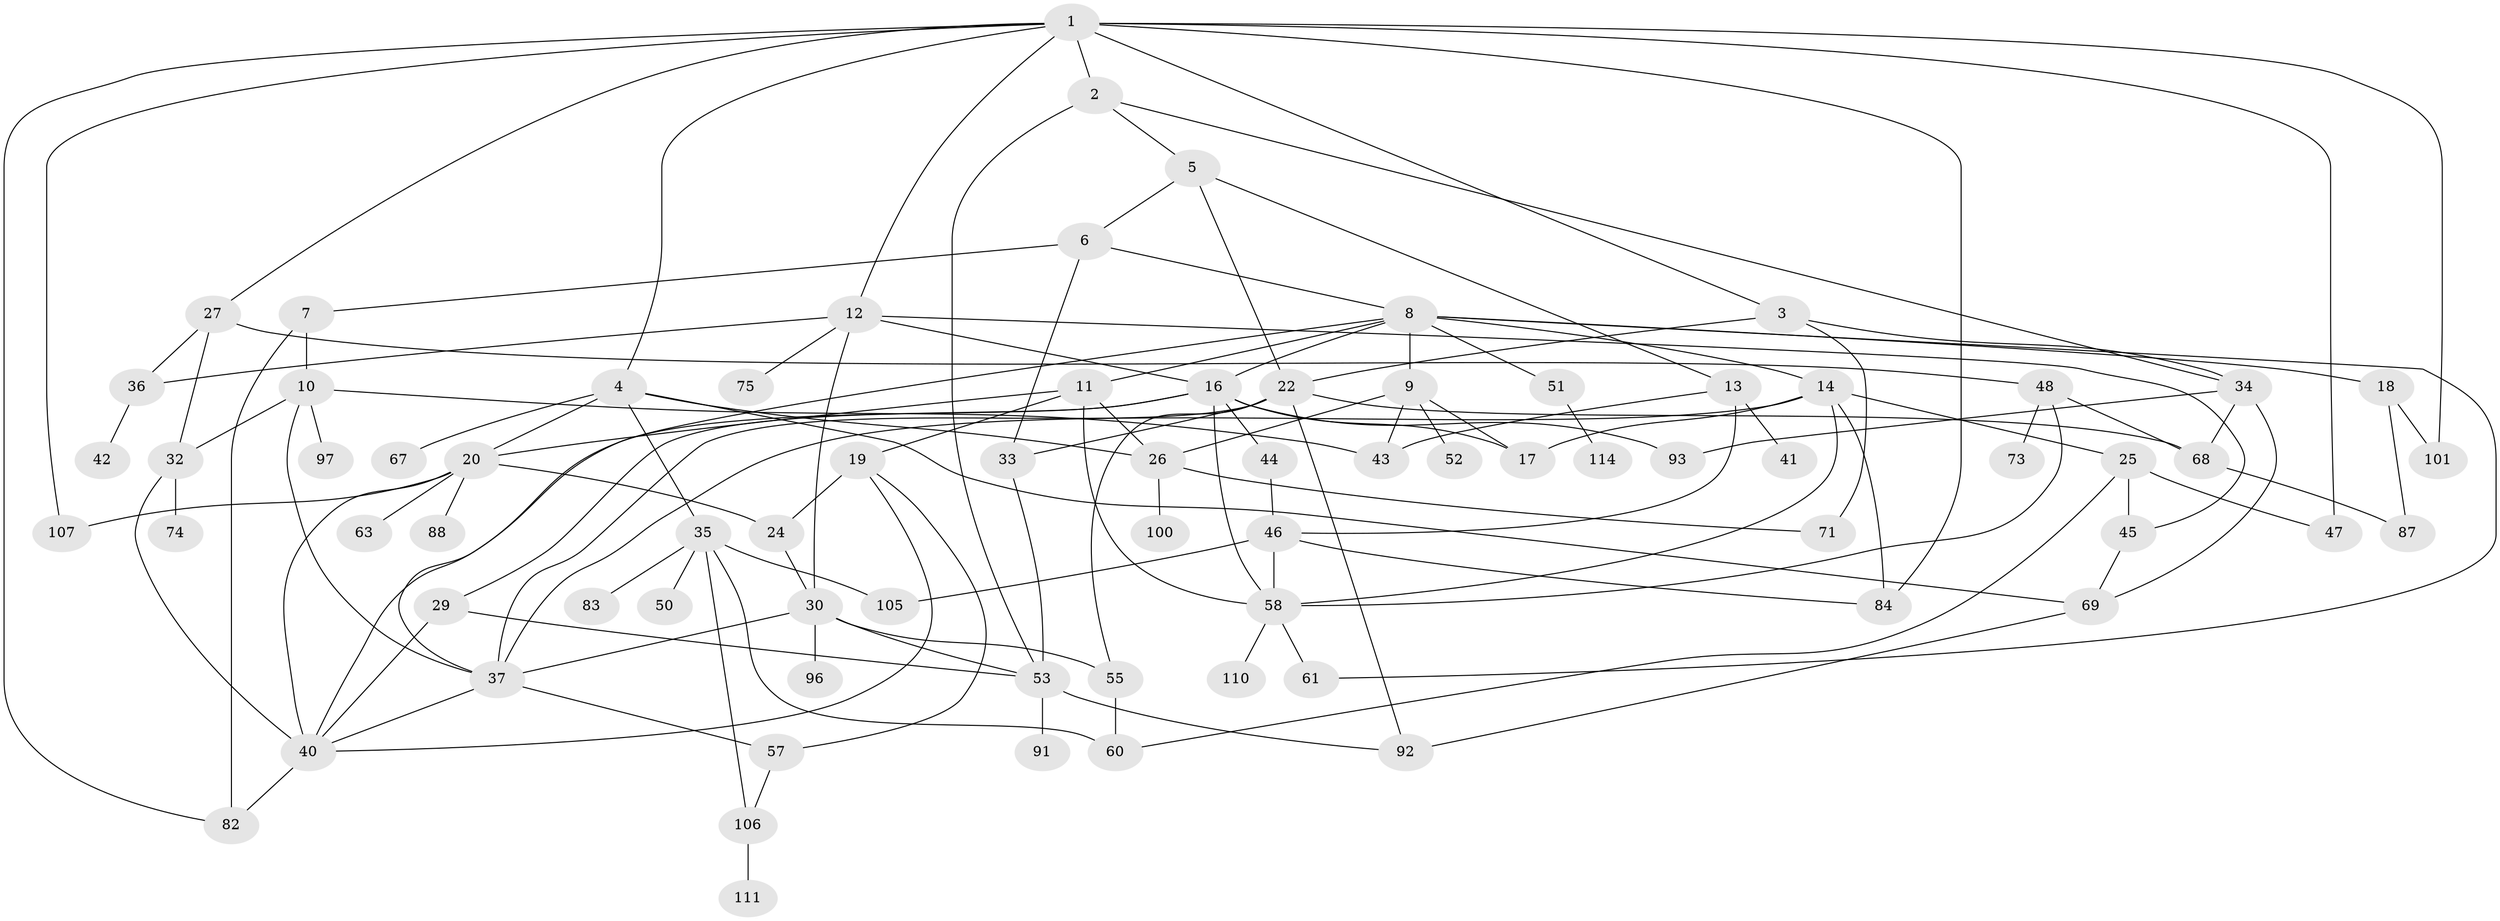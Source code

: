 // Generated by graph-tools (version 1.1) at 2025/23/03/03/25 07:23:30]
// undirected, 76 vertices, 131 edges
graph export_dot {
graph [start="1"]
  node [color=gray90,style=filled];
  1 [super="+23"];
  2;
  3 [super="+86"];
  4 [super="+28"];
  5 [super="+81"];
  6;
  7 [super="+66"];
  8 [super="+31"];
  9 [super="+94"];
  10 [super="+79"];
  11;
  12 [super="+21"];
  13;
  14 [super="+15"];
  16 [super="+104"];
  17 [super="+56"];
  18;
  19 [super="+54"];
  20 [super="+80"];
  22 [super="+65"];
  24;
  25 [super="+39"];
  26 [super="+77"];
  27;
  29;
  30 [super="+95"];
  32;
  33;
  34 [super="+72"];
  35 [super="+38"];
  36;
  37 [super="+76"];
  40 [super="+103"];
  41 [super="+70"];
  42;
  43 [super="+102"];
  44 [super="+49"];
  45;
  46 [super="+62"];
  47;
  48;
  50 [super="+98"];
  51;
  52;
  53 [super="+78"];
  55 [super="+64"];
  57 [super="+112"];
  58 [super="+59"];
  60 [super="+108"];
  61;
  63;
  67;
  68 [super="+99"];
  69 [super="+85"];
  71;
  73;
  74;
  75;
  82;
  83;
  84 [super="+90"];
  87 [super="+89"];
  88;
  91 [super="+113"];
  92;
  93 [super="+109"];
  96;
  97;
  100;
  101;
  105;
  106;
  107;
  110;
  111;
  114;
  1 -- 2;
  1 -- 3;
  1 -- 4;
  1 -- 12;
  1 -- 107;
  1 -- 82;
  1 -- 84;
  1 -- 101;
  1 -- 27;
  1 -- 47;
  2 -- 5;
  2 -- 34;
  2 -- 53;
  3 -- 22;
  3 -- 71;
  3 -- 34;
  4 -- 20;
  4 -- 26;
  4 -- 35;
  4 -- 67;
  4 -- 69;
  5 -- 6;
  5 -- 13;
  5 -- 22;
  6 -- 7;
  6 -- 8;
  6 -- 33;
  7 -- 10;
  7 -- 82;
  8 -- 9;
  8 -- 11;
  8 -- 14;
  8 -- 16;
  8 -- 18;
  8 -- 51;
  8 -- 61;
  8 -- 37;
  9 -- 43;
  9 -- 52;
  9 -- 26;
  9 -- 17;
  10 -- 32;
  10 -- 97;
  10 -- 37;
  10 -- 43;
  11 -- 19;
  11 -- 58;
  11 -- 20;
  11 -- 26;
  12 -- 30;
  12 -- 75;
  12 -- 16;
  12 -- 45;
  12 -- 36;
  13 -- 41 [weight=2];
  13 -- 46;
  13 -- 43;
  14 -- 37;
  14 -- 17;
  14 -- 58;
  14 -- 25;
  14 -- 84;
  16 -- 29;
  16 -- 44;
  16 -- 40;
  16 -- 58;
  16 -- 17;
  16 -- 93;
  18 -- 87;
  18 -- 101;
  19 -- 40;
  19 -- 24;
  19 -- 57;
  20 -- 24;
  20 -- 40;
  20 -- 63;
  20 -- 107;
  20 -- 88;
  22 -- 55;
  22 -- 33;
  22 -- 37;
  22 -- 92;
  22 -- 68;
  24 -- 30;
  25 -- 60;
  25 -- 45;
  25 -- 47;
  26 -- 100;
  26 -- 71;
  27 -- 32;
  27 -- 48;
  27 -- 36;
  29 -- 53;
  29 -- 40;
  30 -- 37;
  30 -- 96;
  30 -- 55;
  30 -- 53;
  32 -- 74;
  32 -- 40;
  33 -- 53;
  34 -- 68;
  34 -- 69;
  34 -- 93;
  35 -- 60;
  35 -- 105;
  35 -- 106;
  35 -- 83;
  35 -- 50;
  36 -- 42;
  37 -- 57;
  37 -- 40;
  40 -- 82;
  44 -- 46;
  45 -- 69;
  46 -- 84;
  46 -- 58;
  46 -- 105;
  48 -- 73;
  48 -- 58;
  48 -- 68;
  51 -- 114;
  53 -- 91;
  53 -- 92;
  55 -- 60;
  57 -- 106;
  58 -- 110;
  58 -- 61;
  68 -- 87;
  69 -- 92;
  106 -- 111;
}
